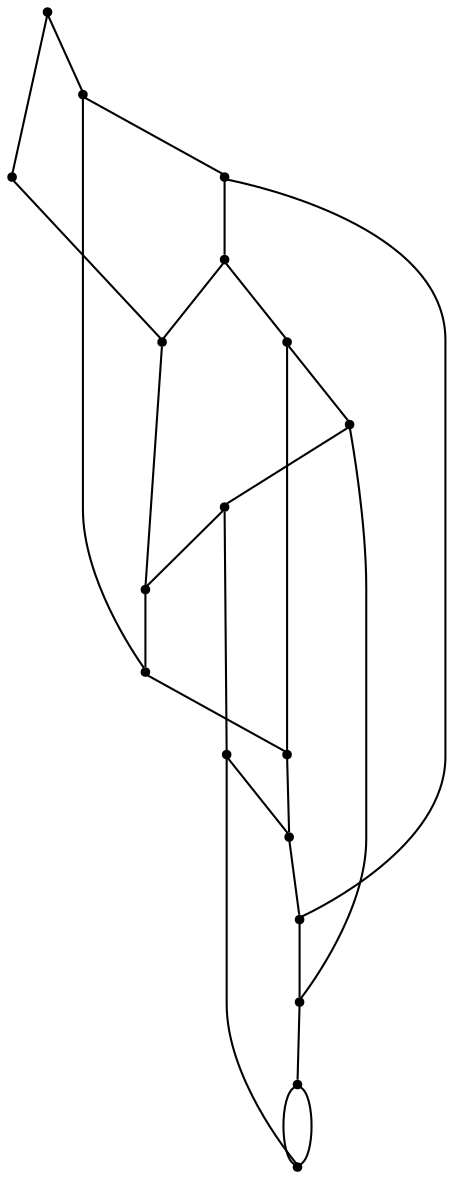 graph {
  node [shape=point,comment="{\"directed\":false,\"doi\":\"10.1007/978-3-642-11805-0_18\",\"figure\":\"1\"}"]

  v0 [pos="809.9981947787971,2512.53822659579"]
  v1 [pos="809.9981947787973,2712.6109538685173"]
  v2 [pos="843.3563343136809,2512.53822659579"]
  v3 [pos="876.7144738485646,2512.53822659579"]
  v4 [pos="1010.1470319880995,2512.53822659579"]
  v5 [pos="1043.5051715229831,2512.53822659579"]
  v6 [pos="1076.863311057867,2512.53822659579"]
  v7 [pos="1210.2958691974018,2512.53822659579"]
  v8 [pos="1243.6540087322855,2512.53822659579"]
  v9 [pos="1277.0121482671693,2512.53822659579"]
  v10 [pos="1277.0121482671693,2712.6109538685173"]
  v11 [pos="843.3563343136809,2712.6109538685173"]
  v12 [pos="876.7144738485646,2712.6109538685173"]
  v13 [pos="1010.1470319880995,2712.6109538685173"]
  v14 [pos="1043.5051715229831,2712.6109538685173"]
  v15 [pos="1076.863311057867,2712.6109538685173"]
  v16 [pos="1210.2958691974018,2712.6109538685173"]
  v17 [pos="1243.6540087322855,2712.6109538685173"]

  v0 -- v1 [id="-2",pos="809.9981947787971,2512.53822659579 801.6586598950763,2515.318371304597 801.6586598950763,2515.318371304597 801.6586598950763,2515.318371304597 793.3191250113554,2518.0941911177183 776.6400552439135,2523.6547349409607 768.3005203601925,2554.2200447776086 759.9609854764716,2584.7851002086277 759.9609854764716,2640.3638258500514 768.3005203601925,2670.9291356866993 776.6400552439135,2701.4941911177184 793.3191250113554,2707.0547349409608 801.6586598950763,2709.830554754082 809.9981947787973,2712.6109538685173 809.9981947787973,2712.6109538685173 809.9981947787973,2712.6109538685173"]
  v13 -- v2 [id="-3",pos="1010.1470319880995,2712.6109538685173 843.3563343136809,2512.53822659579 843.3563343136809,2512.53822659579 843.3563343136809,2512.53822659579"]
  v14 -- v5 [id="-4",pos="1043.5051715229831,2712.6109538685173 1043.5051715229831,2512.53822659579 1043.5051715229831,2512.53822659579 1043.5051715229831,2512.53822659579"]
  v15 -- v8 [id="-5",pos="1076.863311057867,2712.6109538685173 1243.6540087322855,2512.53822659579 1243.6540087322855,2512.53822659579 1243.6540087322855,2512.53822659579"]
  v16 -- v3 [id="-6",pos="1210.2958691974018,2712.6109538685173 876.7144738485646,2512.53822659579 876.7144738485646,2512.53822659579 876.7144738485646,2512.53822659579"]
  v17 -- v6 [id="-7",pos="1243.6540087322855,2712.6109538685173 1076.863311057867,2512.53822659579 1076.863311057867,2512.53822659579 1076.863311057867,2512.53822659579"]
  v10 -- v17 [id="-8",pos="1277.0121482671693,2712.6109538685173 1243.6540087322855,2712.6109538685173 1243.6540087322855,2712.6109538685173 1243.6540087322855,2712.6109538685173"]
  v17 -- v16 [id="-9",pos="1243.6540087322855,2712.6109538685173 1210.2958691974018,2712.6109538685173 1210.2958691974018,2712.6109538685173 1210.2958691974018,2712.6109538685173"]
  v16 -- v15 [id="-10",pos="1210.2958691974018,2712.6109538685173 1076.863311057867,2712.6109538685173 1076.863311057867,2712.6109538685173 1076.863311057867,2712.6109538685173"]
  v15 -- v14 [id="-11",pos="1076.863311057867,2712.6109538685173 1043.5051715229831,2712.6109538685173 1043.5051715229831,2712.6109538685173 1043.5051715229831,2712.6109538685173"]
  v14 -- v13 [id="-12",pos="1043.5051715229831,2712.6109538685173 1010.1470319880995,2712.6109538685173 1010.1470319880995,2712.6109538685173 1010.1470319880995,2712.6109538685173"]
  v13 -- v12 [id="-13",pos="1010.1470319880995,2712.6109538685173 876.7144738485646,2712.6109538685173 876.7144738485646,2712.6109538685173 876.7144738485646,2712.6109538685173"]
  v12 -- v11 [id="-14",pos="876.7144738485646,2712.6109538685173 843.3563343136809,2712.6109538685173 843.3563343136809,2712.6109538685173 843.3563343136809,2712.6109538685173"]
  v11 -- v1 [id="-15",pos="843.3563343136809,2712.6109538685173 809.9981947787973,2712.6109538685173 809.9981947787973,2712.6109538685173 809.9981947787973,2712.6109538685173"]
  v10 -- v9 [id="-16",pos="1277.0121482671693,2712.6109538685173 1277.0121482671693,2512.53822659579 1277.0121482671693,2512.53822659579 1277.0121482671693,2512.53822659579"]
  v9 -- v8 [id="-17",pos="1277.0121482671693,2512.53822659579 1243.6540087322855,2512.53822659579 1243.6540087322855,2512.53822659579 1243.6540087322855,2512.53822659579"]
  v8 -- v7 [id="-18",pos="1243.6540087322855,2512.53822659579 1210.2958691974018,2512.53822659579 1210.2958691974018,2512.53822659579 1210.2958691974018,2512.53822659579"]
  v7 -- v6 [id="-19",pos="1210.2958691974018,2512.53822659579 1076.863311057867,2512.53822659579 1076.863311057867,2512.53822659579 1076.863311057867,2512.53822659579"]
  v6 -- v5 [id="-20",pos="1076.863311057867,2512.53822659579 1043.5051715229831,2512.53822659579 1043.5051715229831,2512.53822659579 1043.5051715229831,2512.53822659579"]
  v5 -- v4 [id="-21",pos="1043.5051715229831,2512.53822659579 1010.1470319880995,2512.53822659579 1010.1470319880995,2512.53822659579 1010.1470319880995,2512.53822659579"]
  v4 -- v3 [id="-22",pos="1010.1470319880995,2512.53822659579 876.7144738485646,2512.53822659579 876.7144738485646,2512.53822659579 876.7144738485646,2512.53822659579"]
  v3 -- v2 [id="-23",pos="876.7144738485646,2512.53822659579 843.3563343136809,2512.53822659579 843.3563343136809,2512.53822659579 843.3563343136809,2512.53822659579"]
  v2 -- v0 [id="-24",pos="843.3563343136809,2512.53822659579 809.9981947787971,2512.53822659579 809.9981947787971,2512.53822659579 809.9981947787971,2512.53822659579"]
  v11 -- v4 [id="-25",pos="843.3563343136809,2712.6109538685173 1010.1470319880995,2512.53822659579 1010.1470319880995,2512.53822659579 1010.1470319880995,2512.53822659579"]
  v1 -- v0 [id="-26",pos="809.9981947787973,2712.6109538685173 809.9981947787971,2512.53822659579 809.9981947787971,2512.53822659579 809.9981947787971,2512.53822659579"]
  v12 -- v7 [id="-29",pos="876.7144738485646,2712.6109538685173 1210.2958691974018,2512.53822659579 1210.2958691974018,2512.53822659579 1210.2958691974018,2512.53822659579"]
}